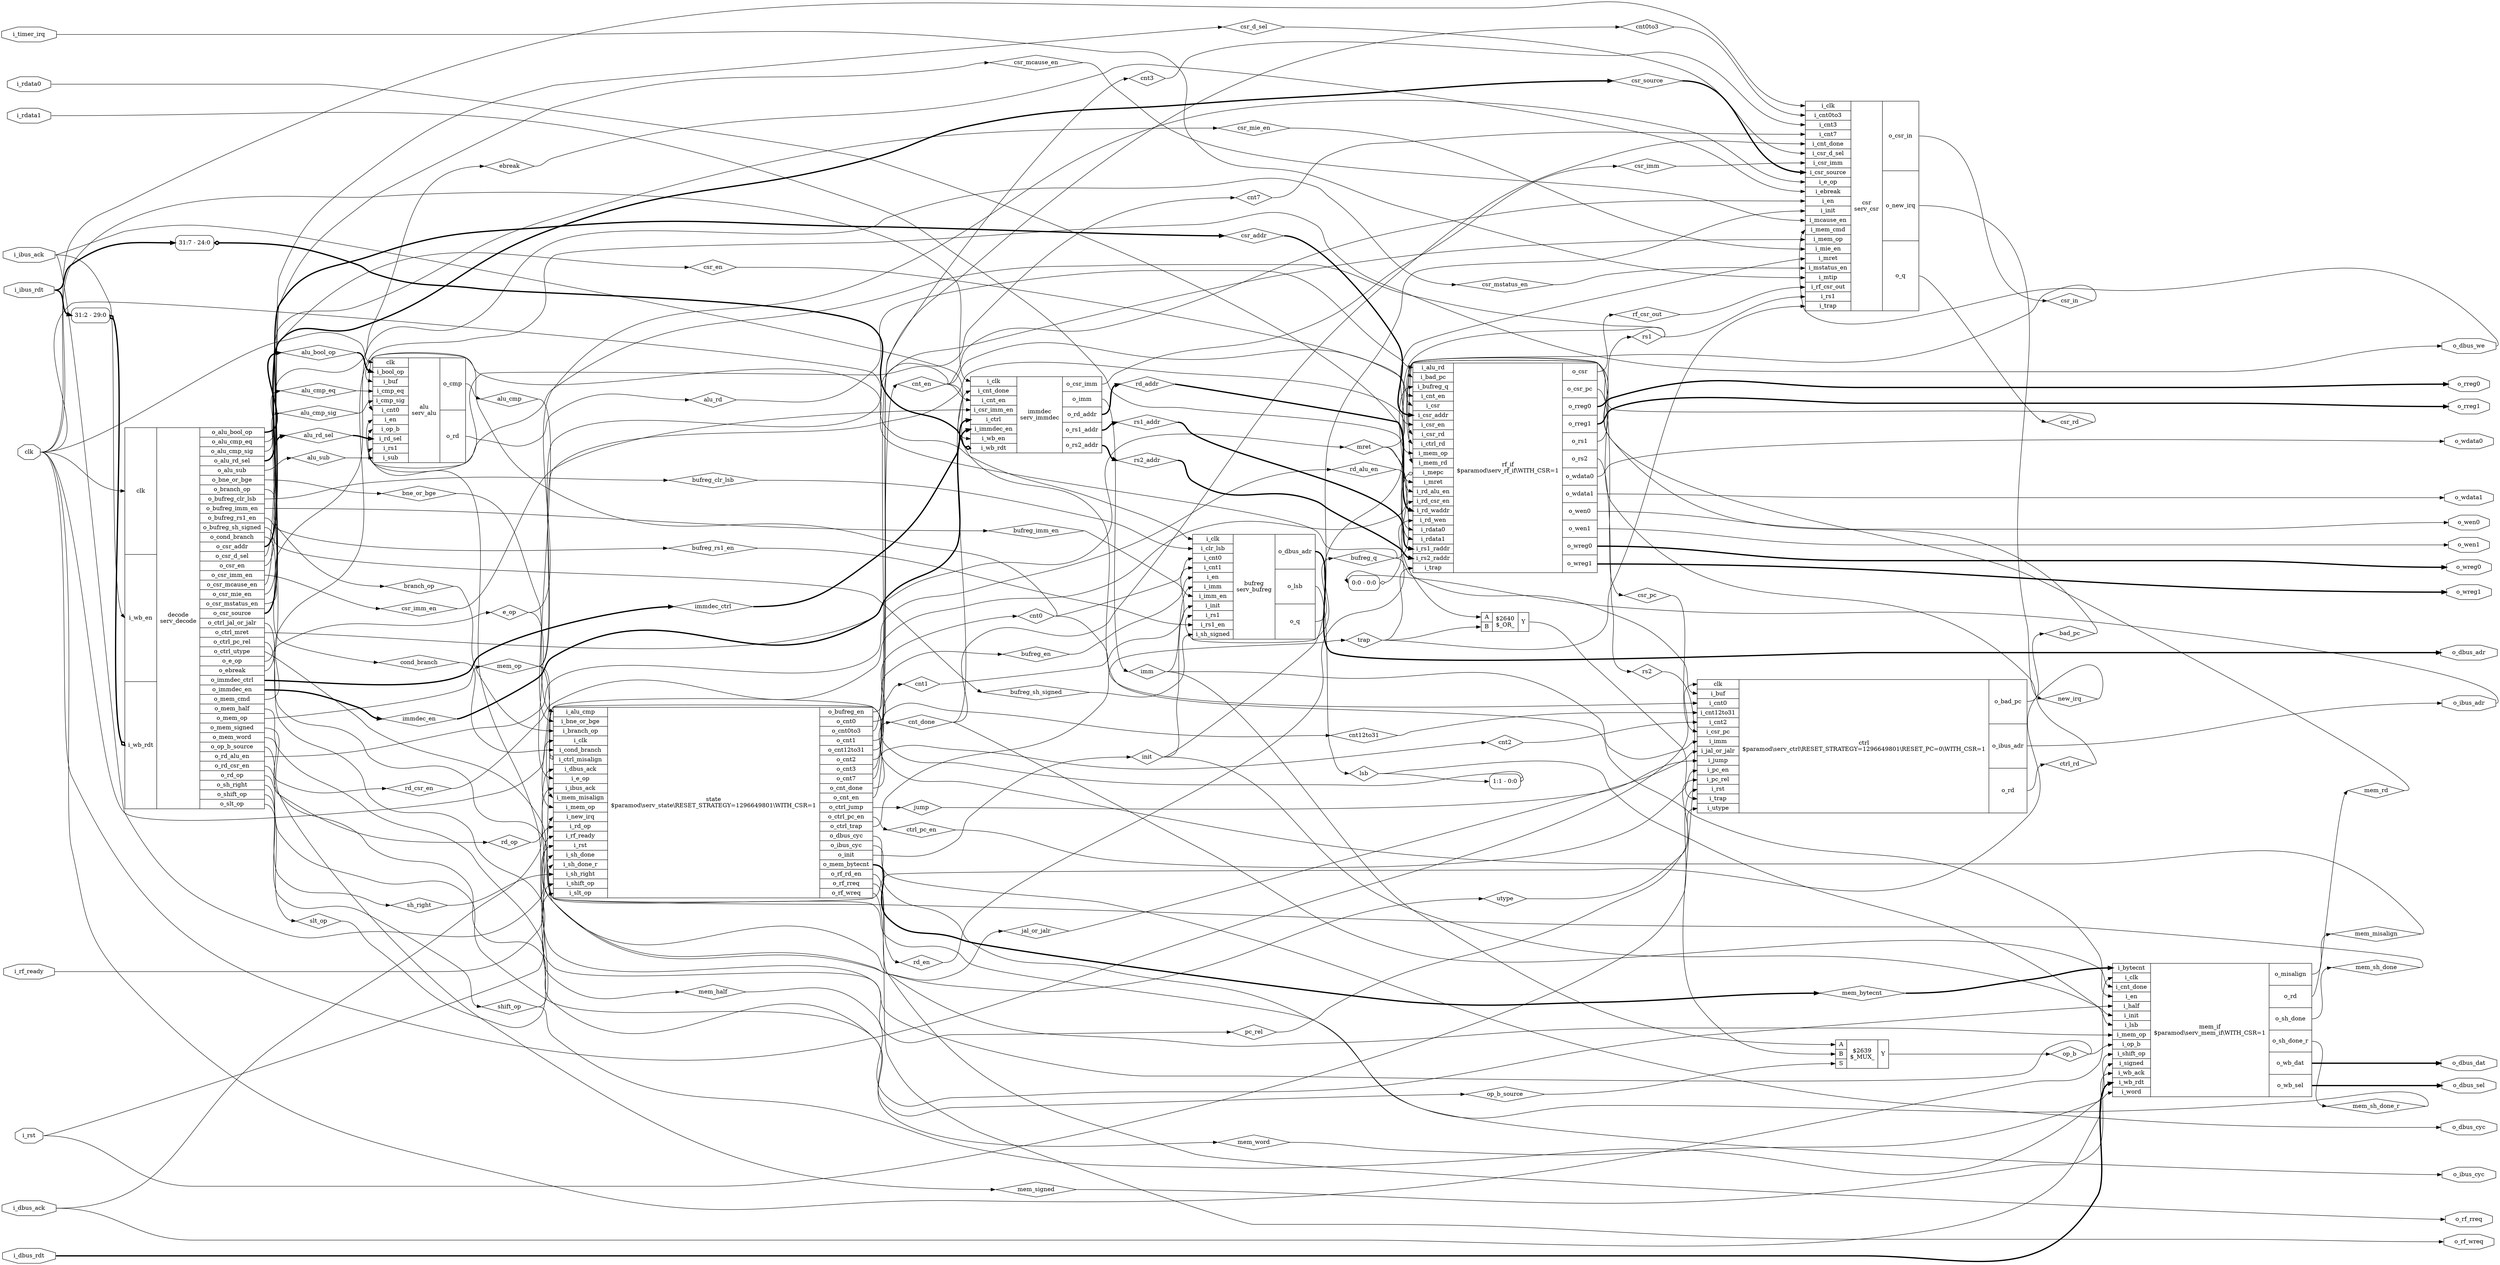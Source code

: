 digraph "serv_top" {
rankdir="LR";
remincross=true;
n2 [ shape=diamond, label="alu_bool_op", color="black", fontcolor="black" ];
n3 [ shape=diamond, label="alu_cmp", color="black", fontcolor="black" ];
n4 [ shape=diamond, label="alu_cmp_eq", color="black", fontcolor="black" ];
n5 [ shape=diamond, label="alu_cmp_sig", color="black", fontcolor="black" ];
n6 [ shape=diamond, label="alu_rd", color="black", fontcolor="black" ];
n7 [ shape=diamond, label="alu_rd_sel", color="black", fontcolor="black" ];
n8 [ shape=diamond, label="alu_sub", color="black", fontcolor="black" ];
n9 [ shape=diamond, label="bad_pc", color="black", fontcolor="black" ];
n10 [ shape=diamond, label="bne_or_bge", color="black", fontcolor="black" ];
n11 [ shape=diamond, label="branch_op", color="black", fontcolor="black" ];
n12 [ shape=diamond, label="bufreg_clr_lsb", color="black", fontcolor="black" ];
n13 [ shape=diamond, label="bufreg_en", color="black", fontcolor="black" ];
n14 [ shape=diamond, label="bufreg_imm_en", color="black", fontcolor="black" ];
n15 [ shape=diamond, label="bufreg_q", color="black", fontcolor="black" ];
n16 [ shape=diamond, label="bufreg_rs1_en", color="black", fontcolor="black" ];
n17 [ shape=diamond, label="bufreg_sh_signed", color="black", fontcolor="black" ];
n18 [ shape=octagon, label="clk", color="black", fontcolor="black" ];
n19 [ shape=diamond, label="cnt0", color="black", fontcolor="black" ];
n20 [ shape=diamond, label="cnt0to3", color="black", fontcolor="black" ];
n21 [ shape=diamond, label="cnt1", color="black", fontcolor="black" ];
n22 [ shape=diamond, label="cnt12to31", color="black", fontcolor="black" ];
n23 [ shape=diamond, label="cnt2", color="black", fontcolor="black" ];
n24 [ shape=diamond, label="cnt3", color="black", fontcolor="black" ];
n25 [ shape=diamond, label="cnt7", color="black", fontcolor="black" ];
n26 [ shape=diamond, label="cnt_done", color="black", fontcolor="black" ];
n27 [ shape=diamond, label="cnt_en", color="black", fontcolor="black" ];
n28 [ shape=diamond, label="cond_branch", color="black", fontcolor="black" ];
n29 [ shape=diamond, label="csr_addr", color="black", fontcolor="black" ];
n30 [ shape=diamond, label="csr_d_sel", color="black", fontcolor="black" ];
n31 [ shape=diamond, label="csr_en", color="black", fontcolor="black" ];
n32 [ shape=diamond, label="csr_imm", color="black", fontcolor="black" ];
n33 [ shape=diamond, label="csr_imm_en", color="black", fontcolor="black" ];
n34 [ shape=diamond, label="csr_in", color="black", fontcolor="black" ];
n35 [ shape=diamond, label="csr_mcause_en", color="black", fontcolor="black" ];
n36 [ shape=diamond, label="csr_mie_en", color="black", fontcolor="black" ];
n37 [ shape=diamond, label="csr_mstatus_en", color="black", fontcolor="black" ];
n38 [ shape=diamond, label="csr_pc", color="black", fontcolor="black" ];
n39 [ shape=diamond, label="csr_rd", color="black", fontcolor="black" ];
n40 [ shape=diamond, label="csr_source", color="black", fontcolor="black" ];
n41 [ shape=diamond, label="ctrl_pc_en", color="black", fontcolor="black" ];
n42 [ shape=diamond, label="ctrl_rd", color="black", fontcolor="black" ];
n43 [ shape=diamond, label="e_op", color="black", fontcolor="black" ];
n44 [ shape=diamond, label="ebreak", color="black", fontcolor="black" ];
n45 [ shape=octagon, label="i_dbus_ack", color="black", fontcolor="black" ];
n46 [ shape=octagon, label="i_dbus_rdt", color="black", fontcolor="black" ];
n47 [ shape=octagon, label="i_ibus_ack", color="black", fontcolor="black" ];
n48 [ shape=octagon, label="i_ibus_rdt", color="black", fontcolor="black" ];
n49 [ shape=octagon, label="i_rdata0", color="black", fontcolor="black" ];
n50 [ shape=octagon, label="i_rdata1", color="black", fontcolor="black" ];
n51 [ shape=octagon, label="i_rf_ready", color="black", fontcolor="black" ];
n52 [ shape=octagon, label="i_rst", color="black", fontcolor="black" ];
n53 [ shape=octagon, label="i_timer_irq", color="black", fontcolor="black" ];
n54 [ shape=diamond, label="imm", color="black", fontcolor="black" ];
n55 [ shape=diamond, label="immdec_ctrl", color="black", fontcolor="black" ];
n56 [ shape=diamond, label="immdec_en", color="black", fontcolor="black" ];
n57 [ shape=diamond, label="init", color="black", fontcolor="black" ];
n58 [ shape=diamond, label="jal_or_jalr", color="black", fontcolor="black" ];
n59 [ shape=diamond, label="jump", color="black", fontcolor="black" ];
n60 [ shape=diamond, label="lsb", color="black", fontcolor="black" ];
n61 [ shape=diamond, label="mem_bytecnt", color="black", fontcolor="black" ];
n62 [ shape=diamond, label="mem_half", color="black", fontcolor="black" ];
n63 [ shape=diamond, label="mem_misalign", color="black", fontcolor="black" ];
n64 [ shape=diamond, label="mem_op", color="black", fontcolor="black" ];
n65 [ shape=diamond, label="mem_rd", color="black", fontcolor="black" ];
n66 [ shape=diamond, label="mem_sh_done", color="black", fontcolor="black" ];
n67 [ shape=diamond, label="mem_sh_done_r", color="black", fontcolor="black" ];
n68 [ shape=diamond, label="mem_signed", color="black", fontcolor="black" ];
n69 [ shape=diamond, label="mem_word", color="black", fontcolor="black" ];
n70 [ shape=diamond, label="mret", color="black", fontcolor="black" ];
n71 [ shape=diamond, label="new_irq", color="black", fontcolor="black" ];
n72 [ shape=octagon, label="o_dbus_adr", color="black", fontcolor="black" ];
n73 [ shape=octagon, label="o_dbus_cyc", color="black", fontcolor="black" ];
n74 [ shape=octagon, label="o_dbus_dat", color="black", fontcolor="black" ];
n75 [ shape=octagon, label="o_dbus_sel", color="black", fontcolor="black" ];
n76 [ shape=octagon, label="o_dbus_we", color="black", fontcolor="black" ];
n77 [ shape=octagon, label="o_ibus_adr", color="black", fontcolor="black" ];
n78 [ shape=octagon, label="o_ibus_cyc", color="black", fontcolor="black" ];
n79 [ shape=octagon, label="o_rf_rreq", color="black", fontcolor="black" ];
n80 [ shape=octagon, label="o_rf_wreq", color="black", fontcolor="black" ];
n81 [ shape=octagon, label="o_rreg0", color="black", fontcolor="black" ];
n82 [ shape=octagon, label="o_rreg1", color="black", fontcolor="black" ];
n83 [ shape=octagon, label="o_wdata0", color="black", fontcolor="black" ];
n84 [ shape=octagon, label="o_wdata1", color="black", fontcolor="black" ];
n85 [ shape=octagon, label="o_wen0", color="black", fontcolor="black" ];
n86 [ shape=octagon, label="o_wen1", color="black", fontcolor="black" ];
n87 [ shape=octagon, label="o_wreg0", color="black", fontcolor="black" ];
n88 [ shape=octagon, label="o_wreg1", color="black", fontcolor="black" ];
n89 [ shape=diamond, label="op_b", color="black", fontcolor="black" ];
n90 [ shape=diamond, label="op_b_source", color="black", fontcolor="black" ];
n91 [ shape=diamond, label="pc_rel", color="black", fontcolor="black" ];
n92 [ shape=diamond, label="rd_addr", color="black", fontcolor="black" ];
n93 [ shape=diamond, label="rd_alu_en", color="black", fontcolor="black" ];
n94 [ shape=diamond, label="rd_csr_en", color="black", fontcolor="black" ];
n95 [ shape=diamond, label="rd_en", color="black", fontcolor="black" ];
n96 [ shape=diamond, label="rd_op", color="black", fontcolor="black" ];
n97 [ shape=diamond, label="rf_csr_out", color="black", fontcolor="black" ];
n98 [ shape=diamond, label="rs1", color="black", fontcolor="black" ];
n99 [ shape=diamond, label="rs1_addr", color="black", fontcolor="black" ];
n100 [ shape=diamond, label="rs2", color="black", fontcolor="black" ];
n101 [ shape=diamond, label="rs2_addr", color="black", fontcolor="black" ];
n102 [ shape=diamond, label="sh_right", color="black", fontcolor="black" ];
n103 [ shape=diamond, label="shift_op", color="black", fontcolor="black" ];
n104 [ shape=diamond, label="slt_op", color="black", fontcolor="black" ];
n105 [ shape=diamond, label="trap", color="black", fontcolor="black" ];
n106 [ shape=diamond, label="utype", color="black", fontcolor="black" ];
{ rank="source"; n18; n45; n46; n47; n48; n49; n50; n51; n52; n53;}
{ rank="sink"; n72; n73; n74; n75; n76; n77; n78; n79; n80; n81; n82; n83; n84; n85; n86; n87; n88;}
c111 [ shape=record, label="{{<p107> A|<p108> B|<p109> S}|$2639\n$_MUX_|{<p110> Y}}" ];
c112 [ shape=record, label="{{<p107> A|<p108> B}|$2640\n$_OR_|{<p110> Y}}" ];
c125 [ shape=record, label="{{<p18> clk|<p113> i_bool_op|<p114> i_buf|<p115> i_cmp_eq|<p116> i_cmp_sig|<p117> i_cnt0|<p118> i_en|<p119> i_op_b|<p120> i_rd_sel|<p121> i_rs1|<p122> i_sub}|alu\nserv_alu|{<p123> o_cmp|<p124> o_rd}}" ];
c136 [ shape=record, label="{{<p126> i_clk|<p127> i_clr_lsb|<p117> i_cnt0|<p128> i_cnt1|<p118> i_en|<p129> i_imm|<p130> i_imm_en|<p131> i_init|<p121> i_rs1|<p132> i_rs1_en|<p133> i_sh_signed}|bufreg\nserv_bufreg|{<p72> o_dbus_adr|<p134> o_lsb|<p135> o_q}}" ];
c157 [ shape=record, label="{{<p126> i_clk|<p137> i_cnt0to3|<p138> i_cnt3|<p139> i_cnt7|<p140> i_cnt_done|<p141> i_csr_d_sel|<p142> i_csr_imm|<p143> i_csr_source|<p144> i_e_op|<p145> i_ebreak|<p118> i_en|<p131> i_init|<p146> i_mcause_en|<p147> i_mem_cmd|<p148> i_mem_op|<p149> i_mie_en|<p150> i_mret|<p151> i_mstatus_en|<p152> i_mtip|<p153> i_rf_csr_out|<p121> i_rs1|<p154> i_trap}|csr\nserv_csr|{<p155> o_csr_in|<p156> o_new_irq|<p135> o_q}}" ];
c167 [ shape=record, label="{{<p18> clk|<p114> i_buf|<p117> i_cnt0|<p158> i_cnt12to31|<p159> i_cnt2|<p160> i_csr_pc|<p129> i_imm|<p161> i_jal_or_jalr|<p162> i_jump|<p163> i_pc_en|<p164> i_pc_rel|<p52> i_rst|<p154> i_trap|<p165> i_utype}|ctrl\n$paramod\\serv_ctrl\\RESET_STRATEGY=1296649801\\RESET_PC=0\\WITH_CSR=1|{<p166> o_bad_pc|<p77> o_ibus_adr|<p124> o_rd}}" ];
c210 [ shape=record, label="{{<p18> clk|<p168> i_wb_en|<p169> i_wb_rdt}|decode\nserv_decode|{<p170> o_alu_bool_op|<p171> o_alu_cmp_eq|<p172> o_alu_cmp_sig|<p173> o_alu_rd_sel|<p174> o_alu_sub|<p175> o_bne_or_bge|<p176> o_branch_op|<p177> o_bufreg_clr_lsb|<p178> o_bufreg_imm_en|<p179> o_bufreg_rs1_en|<p180> o_bufreg_sh_signed|<p181> o_cond_branch|<p182> o_csr_addr|<p183> o_csr_d_sel|<p184> o_csr_en|<p185> o_csr_imm_en|<p186> o_csr_mcause_en|<p187> o_csr_mie_en|<p188> o_csr_mstatus_en|<p189> o_csr_source|<p190> o_ctrl_jal_or_jalr|<p191> o_ctrl_mret|<p192> o_ctrl_pc_rel|<p193> o_ctrl_utype|<p194> o_e_op|<p195> o_ebreak|<p196> o_immdec_ctrl|<p197> o_immdec_en|<p198> o_mem_cmd|<p199> o_mem_half|<p200> o_mem_op|<p201> o_mem_signed|<p202> o_mem_word|<p203> o_op_b_source|<p204> o_rd_alu_en|<p205> o_rd_csr_en|<p206> o_rd_op|<p207> o_sh_right|<p208> o_shift_op|<p209> o_slt_op}}" ];
x0 [ shape=record, style=rounded, label="<s0> 31:2 - 29:0 " ];
x0:e -> c210:p169:w [arrowhead=odiamond, arrowtail=odiamond, dir=both, color="black", style="setlinewidth(3)", label=""];
c220 [ shape=record, label="{{<p126> i_clk|<p140> i_cnt_done|<p211> i_cnt_en|<p212> i_csr_imm_en|<p213> i_ctrl|<p214> i_immdec_en|<p168> i_wb_en|<p169> i_wb_rdt}|immdec\nserv_immdec|{<p215> o_csr_imm|<p216> o_imm|<p217> o_rd_addr|<p218> o_rs1_addr|<p219> o_rs2_addr}}" ];
x1 [ shape=record, style=rounded, label="<s0> 31:7 - 24:0 " ];
x1:e -> c220:p169:w [arrowhead=odiamond, arrowtail=odiamond, dir=both, color="black", style="setlinewidth(3)", label=""];
c233 [ shape=record, label="{{<p221> i_bytecnt|<p126> i_clk|<p140> i_cnt_done|<p118> i_en|<p222> i_half|<p131> i_init|<p223> i_lsb|<p148> i_mem_op|<p119> i_op_b|<p224> i_shift_op|<p225> i_signed|<p226> i_wb_ack|<p169> i_wb_rdt|<p227> i_word}|mem_if\n$paramod\\serv_mem_if\\WITH_CSR=1|{<p228> o_misalign|<p124> o_rd|<p229> o_sh_done|<p230> o_sh_done_r|<p231> o_wb_dat|<p232> o_wb_sel}}" ];
c254 [ shape=record, label="{{<p234> i_alu_rd|<p235> i_bad_pc|<p236> i_bufreg_q|<p211> i_cnt_en|<p237> i_csr|<p238> i_csr_addr|<p239> i_csr_en|<p240> i_csr_rd|<p241> i_ctrl_rd|<p148> i_mem_op|<p242> i_mem_rd|<p243> i_mepc|<p150> i_mret|<p244> i_rd_alu_en|<p245> i_rd_csr_en|<p246> i_rd_waddr|<p247> i_rd_wen|<p49> i_rdata0|<p50> i_rdata1|<p248> i_rs1_raddr|<p249> i_rs2_raddr|<p154> i_trap}|rf_if\n$paramod\\serv_rf_if\\WITH_CSR=1|{<p250> o_csr|<p251> o_csr_pc|<p81> o_rreg0|<p82> o_rreg1|<p252> o_rs1|<p253> o_rs2|<p83> o_wdata0|<p84> o_wdata1|<p85> o_wen0|<p86> o_wen1|<p87> o_wreg0|<p88> o_wreg1}}" ];
x2 [ shape=record, style=rounded, label="<s0> 0:0 - 0:0 " ];
x2:e -> c254:p243:w [arrowhead=odiamond, arrowtail=odiamond, dir=both, color="black", label=""];
c283 [ shape=record, label="{{<p255> i_alu_cmp|<p256> i_bne_or_bge|<p257> i_branch_op|<p126> i_clk|<p258> i_cond_branch|<p259> i_ctrl_misalign|<p45> i_dbus_ack|<p144> i_e_op|<p47> i_ibus_ack|<p260> i_mem_misalign|<p148> i_mem_op|<p261> i_new_irq|<p262> i_rd_op|<p51> i_rf_ready|<p52> i_rst|<p263> i_sh_done|<p264> i_sh_done_r|<p265> i_sh_right|<p224> i_shift_op|<p266> i_slt_op}|state\n$paramod\\serv_state\\RESET_STRATEGY=1296649801\\WITH_CSR=1|{<p267> o_bufreg_en|<p268> o_cnt0|<p269> o_cnt0to3|<p270> o_cnt1|<p271> o_cnt12to31|<p272> o_cnt2|<p273> o_cnt3|<p274> o_cnt7|<p275> o_cnt_done|<p276> o_cnt_en|<p277> o_ctrl_jump|<p278> o_ctrl_pc_en|<p279> o_ctrl_trap|<p73> o_dbus_cyc|<p78> o_ibus_cyc|<p280> o_init|<p281> o_mem_bytecnt|<p282> o_rf_rd_en|<p79> o_rf_rreq|<p80> o_rf_wreq}}" ];
x3 [ shape=record, style=rounded, label="<s0> 1:1 - 0:0 " ];
x3:e -> c283:p259:w [arrowhead=odiamond, arrowtail=odiamond, dir=both, color="black", label=""];
c112:p110:e -> c167:p154:w [color="black", label=""];
c210:p175:e -> n10:w [color="black", label=""];
n10:e -> c283:p256:w [color="black", label=""];
c254:p253:e -> n100:w [color="black", label=""];
n100:e -> c111:p108:w [color="black", label=""];
c220:p219:e -> n101:w [color="black", style="setlinewidth(3)", label=""];
n101:e -> c254:p249:w [color="black", style="setlinewidth(3)", label=""];
c210:p207:e -> n102:w [color="black", label=""];
n102:e -> c283:p265:w [color="black", label=""];
c210:p208:e -> n103:w [color="black", label=""];
n103:e -> c233:p224:w [color="black", label=""];
n103:e -> c283:p224:w [color="black", label=""];
c210:p209:e -> n104:w [color="black", label=""];
n104:e -> c283:p266:w [color="black", label=""];
c283:p279:e -> n105:w [color="black", label=""];
n105:e -> c112:p108:w [color="black", label=""];
n105:e -> c157:p154:w [color="black", label=""];
n105:e -> c254:p154:w [color="black", label=""];
c210:p193:e -> n106:w [color="black", label=""];
n106:e -> c167:p165:w [color="black", label=""];
c210:p176:e -> n11:w [color="black", label=""];
n11:e -> c283:p257:w [color="black", label=""];
c210:p177:e -> n12:w [color="black", label=""];
n12:e -> c136:p127:w [color="black", label=""];
c283:p267:e -> n13:w [color="black", label=""];
n13:e -> c136:p118:w [color="black", label=""];
c210:p178:e -> n14:w [color="black", label=""];
n14:e -> c136:p130:w [color="black", label=""];
c136:p135:e -> n15:w [color="black", label=""];
n15:e -> c125:p114:w [color="black", label=""];
n15:e -> c167:p114:w [color="black", label=""];
n15:e -> c254:p236:w [color="black", label=""];
c210:p179:e -> n16:w [color="black", label=""];
n16:e -> c136:p132:w [color="black", label=""];
c210:p180:e -> n17:w [color="black", label=""];
n17:e -> c136:p133:w [color="black", label=""];
n18:e -> c125:p18:w [color="black", label=""];
n18:e -> c136:p126:w [color="black", label=""];
n18:e -> c157:p126:w [color="black", label=""];
n18:e -> c167:p18:w [color="black", label=""];
n18:e -> c210:p18:w [color="black", label=""];
n18:e -> c220:p126:w [color="black", label=""];
n18:e -> c233:p126:w [color="black", label=""];
n18:e -> c283:p126:w [color="black", label=""];
c283:p268:e -> n19:w [color="black", label=""];
n19:e -> c125:p117:w [color="black", label=""];
n19:e -> c136:p117:w [color="black", label=""];
n19:e -> c167:p117:w [color="black", label=""];
c210:p170:e -> n2:w [color="black", style="setlinewidth(3)", label=""];
n2:e -> c125:p113:w [color="black", style="setlinewidth(3)", label=""];
c283:p269:e -> n20:w [color="black", label=""];
n20:e -> c157:p137:w [color="black", label=""];
c283:p270:e -> n21:w [color="black", label=""];
n21:e -> c136:p128:w [color="black", label=""];
c283:p271:e -> n22:w [color="black", label=""];
n22:e -> c167:p158:w [color="black", label=""];
c283:p272:e -> n23:w [color="black", label=""];
n23:e -> c167:p159:w [color="black", label=""];
c283:p273:e -> n24:w [color="black", label=""];
n24:e -> c157:p138:w [color="black", label=""];
c283:p274:e -> n25:w [color="black", label=""];
n25:e -> c157:p139:w [color="black", label=""];
c283:p275:e -> n26:w [color="black", label=""];
n26:e -> c157:p140:w [color="black", label=""];
n26:e -> c220:p140:w [color="black", label=""];
n26:e -> c233:p140:w [color="black", label=""];
c283:p276:e -> n27:w [color="black", label=""];
n27:e -> c125:p118:w [color="black", label=""];
n27:e -> c157:p118:w [color="black", label=""];
n27:e -> c220:p211:w [color="black", label=""];
n27:e -> c233:p118:w [color="black", label=""];
n27:e -> c254:p211:w [color="black", label=""];
c210:p181:e -> n28:w [color="black", label=""];
n28:e -> c283:p258:w [color="black", label=""];
c210:p182:e -> n29:w [color="black", style="setlinewidth(3)", label=""];
n29:e -> c254:p238:w [color="black", style="setlinewidth(3)", label=""];
c125:p123:e -> n3:w [color="black", label=""];
n3:e -> c283:p255:w [color="black", label=""];
c210:p183:e -> n30:w [color="black", label=""];
n30:e -> c157:p141:w [color="black", label=""];
c210:p184:e -> n31:w [color="black", label=""];
n31:e -> c254:p239:w [color="black", label=""];
c220:p215:e -> n32:w [color="black", label=""];
n32:e -> c157:p142:w [color="black", label=""];
c210:p185:e -> n33:w [color="black", label=""];
n33:e -> c220:p212:w [color="black", label=""];
c157:p155:e -> n34:w [color="black", label=""];
n34:e -> c254:p237:w [color="black", label=""];
c210:p186:e -> n35:w [color="black", label=""];
n35:e -> c157:p146:w [color="black", label=""];
c210:p187:e -> n36:w [color="black", label=""];
n36:e -> c157:p149:w [color="black", label=""];
c210:p188:e -> n37:w [color="black", label=""];
n37:e -> c157:p151:w [color="black", label=""];
c254:p251:e -> n38:w [color="black", label=""];
n38:e -> c167:p160:w [color="black", label=""];
c157:p135:e -> n39:w [color="black", label=""];
n39:e -> c254:p240:w [color="black", label=""];
c210:p171:e -> n4:w [color="black", label=""];
n4:e -> c125:p115:w [color="black", label=""];
c210:p189:e -> n40:w [color="black", style="setlinewidth(3)", label=""];
n40:e -> c157:p143:w [color="black", style="setlinewidth(3)", label=""];
c283:p278:e -> n41:w [color="black", label=""];
n41:e -> c167:p163:w [color="black", label=""];
c167:p124:e -> n42:w [color="black", label=""];
n42:e -> c254:p241:w [color="black", label=""];
c210:p194:e -> n43:w [color="black", label=""];
n43:e -> c157:p144:w [color="black", label=""];
n43:e -> c283:p144:w [color="black", label=""];
c210:p195:e -> n44:w [color="black", label=""];
n44:e -> c157:p145:w [color="black", label=""];
n45:e -> c233:p226:w [color="black", label=""];
n45:e -> c283:p45:w [color="black", label=""];
n46:e -> c233:p169:w [color="black", style="setlinewidth(3)", label=""];
n47:e -> c210:p168:w [color="black", label=""];
n47:e -> c220:p168:w [color="black", label=""];
n47:e -> c283:p47:w [color="black", label=""];
n48:e -> x0:s0:w [color="black", style="setlinewidth(3)", label=""];
n48:e -> x1:s0:w [color="black", style="setlinewidth(3)", label=""];
n49:e -> c254:p49:w [color="black", label=""];
c210:p172:e -> n5:w [color="black", label=""];
n5:e -> c125:p116:w [color="black", label=""];
n50:e -> c254:p50:w [color="black", label=""];
n51:e -> c283:p51:w [color="black", label=""];
n52:e -> c167:p52:w [color="black", label=""];
n52:e -> c283:p52:w [color="black", label=""];
n53:e -> c157:p152:w [color="black", label=""];
c220:p216:e -> n54:w [color="black", label=""];
n54:e -> c111:p107:w [color="black", label=""];
n54:e -> c136:p129:w [color="black", label=""];
n54:e -> c167:p129:w [color="black", label=""];
c210:p196:e -> n55:w [color="black", style="setlinewidth(3)", label=""];
n55:e -> c220:p213:w [color="black", style="setlinewidth(3)", label=""];
c210:p197:e -> n56:w [color="black", style="setlinewidth(3)", label=""];
n56:e -> c220:p214:w [color="black", style="setlinewidth(3)", label=""];
c283:p280:e -> n57:w [color="black", label=""];
n57:e -> c136:p131:w [color="black", label=""];
n57:e -> c157:p131:w [color="black", label=""];
n57:e -> c233:p131:w [color="black", label=""];
c210:p190:e -> n58:w [color="black", label=""];
n58:e -> c167:p161:w [color="black", label=""];
c283:p277:e -> n59:w [color="black", label=""];
n59:e -> c167:p162:w [color="black", label=""];
c125:p124:e -> n6:w [color="black", label=""];
n6:e -> c254:p234:w [color="black", label=""];
c136:p134:e -> n60:w [color="black", label=""];
n60:e -> c233:p223:w [color="black", label=""];
n60:e -> x3:s0:w [color="black", label=""];
c283:p281:e -> n61:w [color="black", style="setlinewidth(3)", label=""];
n61:e -> c233:p221:w [color="black", style="setlinewidth(3)", label=""];
c210:p199:e -> n62:w [color="black", label=""];
n62:e -> c233:p222:w [color="black", label=""];
c233:p228:e -> n63:w [color="black", label=""];
n63:e -> c283:p260:w [color="black", label=""];
c210:p200:e -> n64:w [color="black", label=""];
n64:e -> c157:p148:w [color="black", label=""];
n64:e -> c233:p148:w [color="black", label=""];
n64:e -> c254:p148:w [color="black", label=""];
n64:e -> c283:p148:w [color="black", label=""];
c233:p124:e -> n65:w [color="black", label=""];
n65:e -> c254:p242:w [color="black", label=""];
c233:p229:e -> n66:w [color="black", label=""];
n66:e -> c283:p263:w [color="black", label=""];
c233:p230:e -> n67:w [color="black", label=""];
n67:e -> c283:p264:w [color="black", label=""];
c210:p201:e -> n68:w [color="black", label=""];
n68:e -> c233:p225:w [color="black", label=""];
c210:p202:e -> n69:w [color="black", label=""];
n69:e -> c233:p227:w [color="black", label=""];
c210:p173:e -> n7:w [color="black", style="setlinewidth(3)", label=""];
n7:e -> c125:p120:w [color="black", style="setlinewidth(3)", label=""];
c210:p191:e -> n70:w [color="black", label=""];
n70:e -> c112:p107:w [color="black", label=""];
n70:e -> c157:p150:w [color="black", label=""];
n70:e -> c254:p150:w [color="black", label=""];
c157:p156:e -> n71:w [color="black", label=""];
n71:e -> c283:p261:w [color="black", label=""];
c136:p72:e -> n72:w [color="black", style="setlinewidth(3)", label=""];
c283:p73:e -> n73:w [color="black", label=""];
c233:p231:e -> n74:w [color="black", style="setlinewidth(3)", label=""];
c233:p232:e -> n75:w [color="black", style="setlinewidth(3)", label=""];
c210:p198:e -> n76:w [color="black", label=""];
n76:e -> c157:p147:w [color="black", label=""];
c167:p77:e -> n77:w [color="black", label=""];
n77:e -> x2:s0:w [color="black", label=""];
c283:p78:e -> n78:w [color="black", label=""];
c283:p79:e -> n79:w [color="black", label=""];
c210:p174:e -> n8:w [color="black", label=""];
n8:e -> c125:p122:w [color="black", label=""];
c283:p80:e -> n80:w [color="black", label=""];
c254:p81:e -> n81:w [color="black", style="setlinewidth(3)", label=""];
c254:p82:e -> n82:w [color="black", style="setlinewidth(3)", label=""];
c254:p83:e -> n83:w [color="black", label=""];
c254:p84:e -> n84:w [color="black", label=""];
c254:p85:e -> n85:w [color="black", label=""];
c254:p86:e -> n86:w [color="black", label=""];
c254:p87:e -> n87:w [color="black", style="setlinewidth(3)", label=""];
c254:p88:e -> n88:w [color="black", style="setlinewidth(3)", label=""];
c111:p110:e -> n89:w [color="black", label=""];
n89:e -> c125:p119:w [color="black", label=""];
n89:e -> c233:p119:w [color="black", label=""];
c167:p166:e -> n9:w [color="black", label=""];
n9:e -> c254:p235:w [color="black", label=""];
c210:p203:e -> n90:w [color="black", label=""];
n90:e -> c111:p109:w [color="black", label=""];
c210:p192:e -> n91:w [color="black", label=""];
n91:e -> c167:p164:w [color="black", label=""];
c220:p217:e -> n92:w [color="black", style="setlinewidth(3)", label=""];
n92:e -> c254:p246:w [color="black", style="setlinewidth(3)", label=""];
c210:p204:e -> n93:w [color="black", label=""];
n93:e -> c254:p244:w [color="black", label=""];
c210:p205:e -> n94:w [color="black", label=""];
n94:e -> c254:p245:w [color="black", label=""];
c283:p282:e -> n95:w [color="black", label=""];
n95:e -> c254:p247:w [color="black", label=""];
c210:p206:e -> n96:w [color="black", label=""];
n96:e -> c283:p262:w [color="black", label=""];
c254:p250:e -> n97:w [color="black", label=""];
n97:e -> c157:p153:w [color="black", label=""];
c254:p252:e -> n98:w [color="black", label=""];
n98:e -> c125:p121:w [color="black", label=""];
n98:e -> c136:p121:w [color="black", label=""];
n98:e -> c157:p121:w [color="black", label=""];
c220:p218:e -> n99:w [color="black", style="setlinewidth(3)", label=""];
n99:e -> c254:p248:w [color="black", style="setlinewidth(3)", label=""];
}
